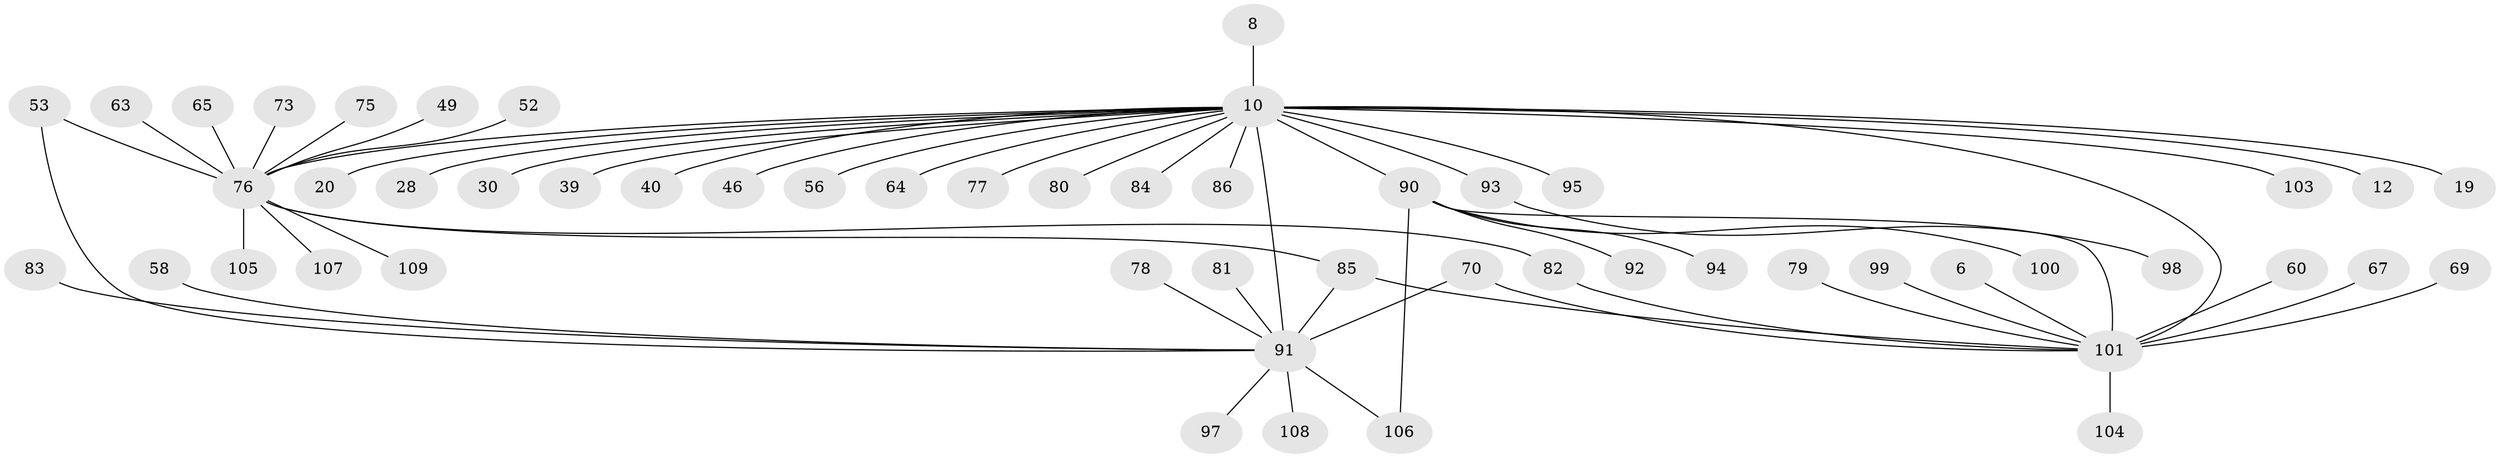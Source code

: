 // original degree distribution, {7: 0.01834862385321101, 17: 0.009174311926605505, 25: 0.009174311926605505, 13: 0.009174311926605505, 8: 0.027522935779816515, 1: 0.48623853211009177, 5: 0.027522935779816515, 2: 0.1743119266055046, 4: 0.06422018348623854, 3: 0.1651376146788991, 9: 0.009174311926605505}
// Generated by graph-tools (version 1.1) at 2025/51/03/04/25 21:51:17]
// undirected, 54 vertices, 60 edges
graph export_dot {
graph [start="1"]
  node [color=gray90,style=filled];
  6;
  8;
  10 [super="+3+2"];
  12;
  19;
  20;
  28;
  30;
  39 [super="+25"];
  40;
  46;
  49 [super="+43"];
  52;
  53;
  56;
  58;
  60 [super="+44"];
  63;
  64;
  65;
  67;
  69;
  70 [super="+9"];
  73;
  75;
  76 [super="+59+74+51"];
  77;
  78 [super="+57"];
  79;
  80;
  81;
  82;
  83;
  84;
  85 [super="+37"];
  86;
  90 [super="+66"];
  91 [super="+33+68+72"];
  92;
  93 [super="+54"];
  94;
  95 [super="+48"];
  97 [super="+38+62"];
  98;
  99 [super="+89"];
  100;
  101 [super="+22+34+96+87"];
  103;
  104 [super="+47"];
  105;
  106;
  107;
  108 [super="+102"];
  109 [super="+88"];
  6 -- 101;
  8 -- 10;
  10 -- 80;
  10 -- 86;
  10 -- 91 [weight=7];
  10 -- 64;
  10 -- 77;
  10 -- 19;
  10 -- 103;
  10 -- 40;
  10 -- 46;
  10 -- 56;
  10 -- 12;
  10 -- 20;
  10 -- 84;
  10 -- 28;
  10 -- 30;
  10 -- 101 [weight=5];
  10 -- 39;
  10 -- 95;
  10 -- 76 [weight=9];
  10 -- 93 [weight=2];
  10 -- 90 [weight=3];
  49 -- 76;
  52 -- 76;
  53 -- 91;
  53 -- 76;
  58 -- 91;
  60 -- 101;
  63 -- 76;
  65 -- 76;
  67 -- 101;
  69 -- 101;
  70 -- 101;
  70 -- 91;
  73 -- 76;
  75 -- 76;
  76 -- 105;
  76 -- 107;
  76 -- 82;
  76 -- 85 [weight=2];
  76 -- 109;
  78 -- 91;
  79 -- 101;
  81 -- 91;
  82 -- 101 [weight=2];
  83 -- 91;
  85 -- 91;
  85 -- 101 [weight=2];
  90 -- 101;
  90 -- 100 [weight=2];
  90 -- 106;
  90 -- 92;
  90 -- 94;
  91 -- 106;
  91 -- 97;
  91 -- 108;
  93 -- 98;
  99 -- 101;
  101 -- 104 [weight=3];
}
